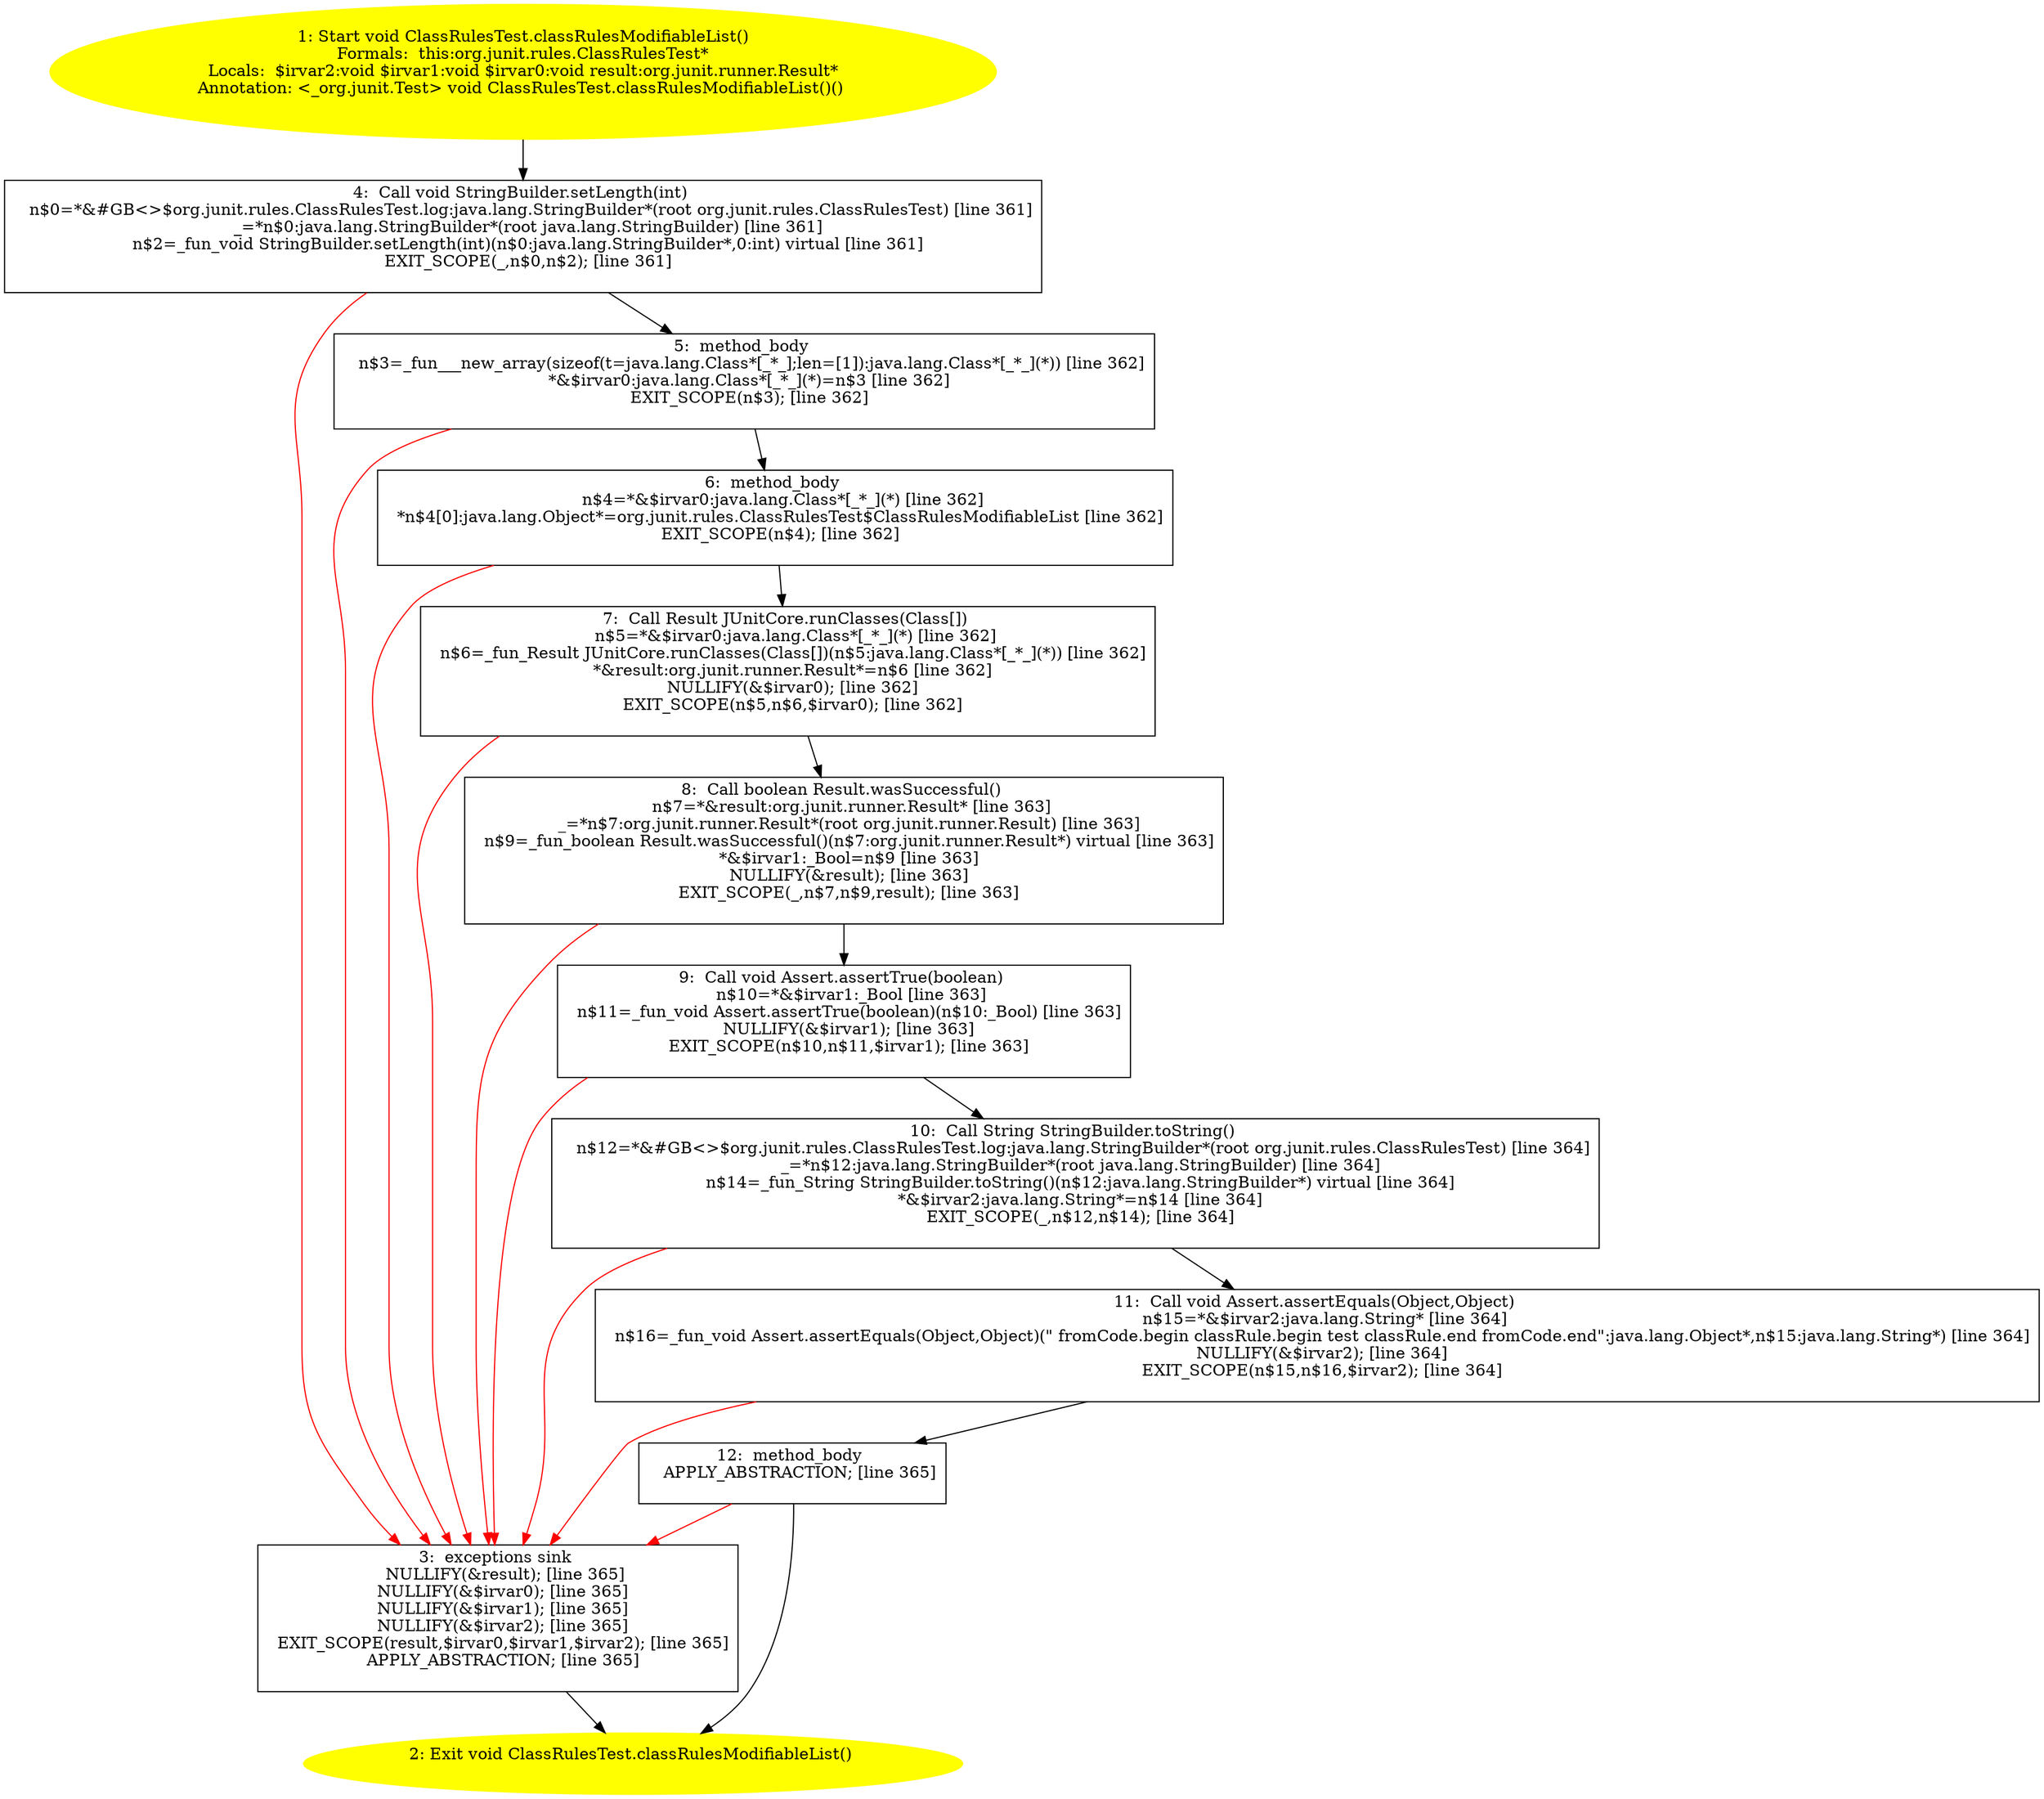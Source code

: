 /* @generated */
digraph cfg {
"org.junit.rules.ClassRulesTest.classRulesModifiableList():void.e033e8e36bc024d979dbdfa26ca72cf1_1" [label="1: Start void ClassRulesTest.classRulesModifiableList()\nFormals:  this:org.junit.rules.ClassRulesTest*\nLocals:  $irvar2:void $irvar1:void $irvar0:void result:org.junit.runner.Result*\nAnnotation: <_org.junit.Test> void ClassRulesTest.classRulesModifiableList()() \n  " color=yellow style=filled]
	

	 "org.junit.rules.ClassRulesTest.classRulesModifiableList():void.e033e8e36bc024d979dbdfa26ca72cf1_1" -> "org.junit.rules.ClassRulesTest.classRulesModifiableList():void.e033e8e36bc024d979dbdfa26ca72cf1_4" ;
"org.junit.rules.ClassRulesTest.classRulesModifiableList():void.e033e8e36bc024d979dbdfa26ca72cf1_2" [label="2: Exit void ClassRulesTest.classRulesModifiableList() \n  " color=yellow style=filled]
	

"org.junit.rules.ClassRulesTest.classRulesModifiableList():void.e033e8e36bc024d979dbdfa26ca72cf1_3" [label="3:  exceptions sink \n   NULLIFY(&result); [line 365]\n  NULLIFY(&$irvar0); [line 365]\n  NULLIFY(&$irvar1); [line 365]\n  NULLIFY(&$irvar2); [line 365]\n  EXIT_SCOPE(result,$irvar0,$irvar1,$irvar2); [line 365]\n  APPLY_ABSTRACTION; [line 365]\n " shape="box"]
	

	 "org.junit.rules.ClassRulesTest.classRulesModifiableList():void.e033e8e36bc024d979dbdfa26ca72cf1_3" -> "org.junit.rules.ClassRulesTest.classRulesModifiableList():void.e033e8e36bc024d979dbdfa26ca72cf1_2" ;
"org.junit.rules.ClassRulesTest.classRulesModifiableList():void.e033e8e36bc024d979dbdfa26ca72cf1_4" [label="4:  Call void StringBuilder.setLength(int) \n   n$0=*&#GB<>$org.junit.rules.ClassRulesTest.log:java.lang.StringBuilder*(root org.junit.rules.ClassRulesTest) [line 361]\n  _=*n$0:java.lang.StringBuilder*(root java.lang.StringBuilder) [line 361]\n  n$2=_fun_void StringBuilder.setLength(int)(n$0:java.lang.StringBuilder*,0:int) virtual [line 361]\n  EXIT_SCOPE(_,n$0,n$2); [line 361]\n " shape="box"]
	

	 "org.junit.rules.ClassRulesTest.classRulesModifiableList():void.e033e8e36bc024d979dbdfa26ca72cf1_4" -> "org.junit.rules.ClassRulesTest.classRulesModifiableList():void.e033e8e36bc024d979dbdfa26ca72cf1_5" ;
	 "org.junit.rules.ClassRulesTest.classRulesModifiableList():void.e033e8e36bc024d979dbdfa26ca72cf1_4" -> "org.junit.rules.ClassRulesTest.classRulesModifiableList():void.e033e8e36bc024d979dbdfa26ca72cf1_3" [color="red" ];
"org.junit.rules.ClassRulesTest.classRulesModifiableList():void.e033e8e36bc024d979dbdfa26ca72cf1_5" [label="5:  method_body \n   n$3=_fun___new_array(sizeof(t=java.lang.Class*[_*_];len=[1]):java.lang.Class*[_*_](*)) [line 362]\n  *&$irvar0:java.lang.Class*[_*_](*)=n$3 [line 362]\n  EXIT_SCOPE(n$3); [line 362]\n " shape="box"]
	

	 "org.junit.rules.ClassRulesTest.classRulesModifiableList():void.e033e8e36bc024d979dbdfa26ca72cf1_5" -> "org.junit.rules.ClassRulesTest.classRulesModifiableList():void.e033e8e36bc024d979dbdfa26ca72cf1_6" ;
	 "org.junit.rules.ClassRulesTest.classRulesModifiableList():void.e033e8e36bc024d979dbdfa26ca72cf1_5" -> "org.junit.rules.ClassRulesTest.classRulesModifiableList():void.e033e8e36bc024d979dbdfa26ca72cf1_3" [color="red" ];
"org.junit.rules.ClassRulesTest.classRulesModifiableList():void.e033e8e36bc024d979dbdfa26ca72cf1_6" [label="6:  method_body \n   n$4=*&$irvar0:java.lang.Class*[_*_](*) [line 362]\n  *n$4[0]:java.lang.Object*=org.junit.rules.ClassRulesTest$ClassRulesModifiableList [line 362]\n  EXIT_SCOPE(n$4); [line 362]\n " shape="box"]
	

	 "org.junit.rules.ClassRulesTest.classRulesModifiableList():void.e033e8e36bc024d979dbdfa26ca72cf1_6" -> "org.junit.rules.ClassRulesTest.classRulesModifiableList():void.e033e8e36bc024d979dbdfa26ca72cf1_7" ;
	 "org.junit.rules.ClassRulesTest.classRulesModifiableList():void.e033e8e36bc024d979dbdfa26ca72cf1_6" -> "org.junit.rules.ClassRulesTest.classRulesModifiableList():void.e033e8e36bc024d979dbdfa26ca72cf1_3" [color="red" ];
"org.junit.rules.ClassRulesTest.classRulesModifiableList():void.e033e8e36bc024d979dbdfa26ca72cf1_7" [label="7:  Call Result JUnitCore.runClasses(Class[]) \n   n$5=*&$irvar0:java.lang.Class*[_*_](*) [line 362]\n  n$6=_fun_Result JUnitCore.runClasses(Class[])(n$5:java.lang.Class*[_*_](*)) [line 362]\n  *&result:org.junit.runner.Result*=n$6 [line 362]\n  NULLIFY(&$irvar0); [line 362]\n  EXIT_SCOPE(n$5,n$6,$irvar0); [line 362]\n " shape="box"]
	

	 "org.junit.rules.ClassRulesTest.classRulesModifiableList():void.e033e8e36bc024d979dbdfa26ca72cf1_7" -> "org.junit.rules.ClassRulesTest.classRulesModifiableList():void.e033e8e36bc024d979dbdfa26ca72cf1_8" ;
	 "org.junit.rules.ClassRulesTest.classRulesModifiableList():void.e033e8e36bc024d979dbdfa26ca72cf1_7" -> "org.junit.rules.ClassRulesTest.classRulesModifiableList():void.e033e8e36bc024d979dbdfa26ca72cf1_3" [color="red" ];
"org.junit.rules.ClassRulesTest.classRulesModifiableList():void.e033e8e36bc024d979dbdfa26ca72cf1_8" [label="8:  Call boolean Result.wasSuccessful() \n   n$7=*&result:org.junit.runner.Result* [line 363]\n  _=*n$7:org.junit.runner.Result*(root org.junit.runner.Result) [line 363]\n  n$9=_fun_boolean Result.wasSuccessful()(n$7:org.junit.runner.Result*) virtual [line 363]\n  *&$irvar1:_Bool=n$9 [line 363]\n  NULLIFY(&result); [line 363]\n  EXIT_SCOPE(_,n$7,n$9,result); [line 363]\n " shape="box"]
	

	 "org.junit.rules.ClassRulesTest.classRulesModifiableList():void.e033e8e36bc024d979dbdfa26ca72cf1_8" -> "org.junit.rules.ClassRulesTest.classRulesModifiableList():void.e033e8e36bc024d979dbdfa26ca72cf1_9" ;
	 "org.junit.rules.ClassRulesTest.classRulesModifiableList():void.e033e8e36bc024d979dbdfa26ca72cf1_8" -> "org.junit.rules.ClassRulesTest.classRulesModifiableList():void.e033e8e36bc024d979dbdfa26ca72cf1_3" [color="red" ];
"org.junit.rules.ClassRulesTest.classRulesModifiableList():void.e033e8e36bc024d979dbdfa26ca72cf1_9" [label="9:  Call void Assert.assertTrue(boolean) \n   n$10=*&$irvar1:_Bool [line 363]\n  n$11=_fun_void Assert.assertTrue(boolean)(n$10:_Bool) [line 363]\n  NULLIFY(&$irvar1); [line 363]\n  EXIT_SCOPE(n$10,n$11,$irvar1); [line 363]\n " shape="box"]
	

	 "org.junit.rules.ClassRulesTest.classRulesModifiableList():void.e033e8e36bc024d979dbdfa26ca72cf1_9" -> "org.junit.rules.ClassRulesTest.classRulesModifiableList():void.e033e8e36bc024d979dbdfa26ca72cf1_10" ;
	 "org.junit.rules.ClassRulesTest.classRulesModifiableList():void.e033e8e36bc024d979dbdfa26ca72cf1_9" -> "org.junit.rules.ClassRulesTest.classRulesModifiableList():void.e033e8e36bc024d979dbdfa26ca72cf1_3" [color="red" ];
"org.junit.rules.ClassRulesTest.classRulesModifiableList():void.e033e8e36bc024d979dbdfa26ca72cf1_10" [label="10:  Call String StringBuilder.toString() \n   n$12=*&#GB<>$org.junit.rules.ClassRulesTest.log:java.lang.StringBuilder*(root org.junit.rules.ClassRulesTest) [line 364]\n  _=*n$12:java.lang.StringBuilder*(root java.lang.StringBuilder) [line 364]\n  n$14=_fun_String StringBuilder.toString()(n$12:java.lang.StringBuilder*) virtual [line 364]\n  *&$irvar2:java.lang.String*=n$14 [line 364]\n  EXIT_SCOPE(_,n$12,n$14); [line 364]\n " shape="box"]
	

	 "org.junit.rules.ClassRulesTest.classRulesModifiableList():void.e033e8e36bc024d979dbdfa26ca72cf1_10" -> "org.junit.rules.ClassRulesTest.classRulesModifiableList():void.e033e8e36bc024d979dbdfa26ca72cf1_11" ;
	 "org.junit.rules.ClassRulesTest.classRulesModifiableList():void.e033e8e36bc024d979dbdfa26ca72cf1_10" -> "org.junit.rules.ClassRulesTest.classRulesModifiableList():void.e033e8e36bc024d979dbdfa26ca72cf1_3" [color="red" ];
"org.junit.rules.ClassRulesTest.classRulesModifiableList():void.e033e8e36bc024d979dbdfa26ca72cf1_11" [label="11:  Call void Assert.assertEquals(Object,Object) \n   n$15=*&$irvar2:java.lang.String* [line 364]\n  n$16=_fun_void Assert.assertEquals(Object,Object)(\" fromCode.begin classRule.begin test classRule.end fromCode.end\":java.lang.Object*,n$15:java.lang.String*) [line 364]\n  NULLIFY(&$irvar2); [line 364]\n  EXIT_SCOPE(n$15,n$16,$irvar2); [line 364]\n " shape="box"]
	

	 "org.junit.rules.ClassRulesTest.classRulesModifiableList():void.e033e8e36bc024d979dbdfa26ca72cf1_11" -> "org.junit.rules.ClassRulesTest.classRulesModifiableList():void.e033e8e36bc024d979dbdfa26ca72cf1_12" ;
	 "org.junit.rules.ClassRulesTest.classRulesModifiableList():void.e033e8e36bc024d979dbdfa26ca72cf1_11" -> "org.junit.rules.ClassRulesTest.classRulesModifiableList():void.e033e8e36bc024d979dbdfa26ca72cf1_3" [color="red" ];
"org.junit.rules.ClassRulesTest.classRulesModifiableList():void.e033e8e36bc024d979dbdfa26ca72cf1_12" [label="12:  method_body \n   APPLY_ABSTRACTION; [line 365]\n " shape="box"]
	

	 "org.junit.rules.ClassRulesTest.classRulesModifiableList():void.e033e8e36bc024d979dbdfa26ca72cf1_12" -> "org.junit.rules.ClassRulesTest.classRulesModifiableList():void.e033e8e36bc024d979dbdfa26ca72cf1_2" ;
	 "org.junit.rules.ClassRulesTest.classRulesModifiableList():void.e033e8e36bc024d979dbdfa26ca72cf1_12" -> "org.junit.rules.ClassRulesTest.classRulesModifiableList():void.e033e8e36bc024d979dbdfa26ca72cf1_3" [color="red" ];
}
